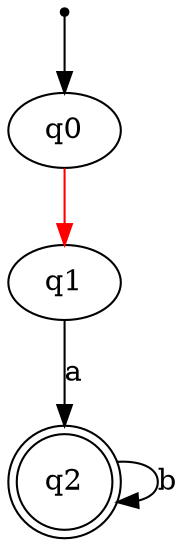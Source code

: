 digraph {
	inic[shape=point];
    inic->q0;
    q0->q1 [color=red]; 
    q1->q2 [label="a"];
    q2->q2 [label="b"];
    
    q2[shape=doublecircle];
}